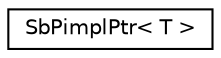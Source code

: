 digraph "Graphical Class Hierarchy"
{
 // LATEX_PDF_SIZE
  edge [fontname="Helvetica",fontsize="10",labelfontname="Helvetica",labelfontsize="10"];
  node [fontname="Helvetica",fontsize="10",shape=record];
  rankdir="LR";
  Node0 [label="SbPimplPtr\< T \>",height=0.2,width=0.4,color="black", fillcolor="white", style="filled",URL="$classSbPimplPtr.html",tooltip=" "];
}
